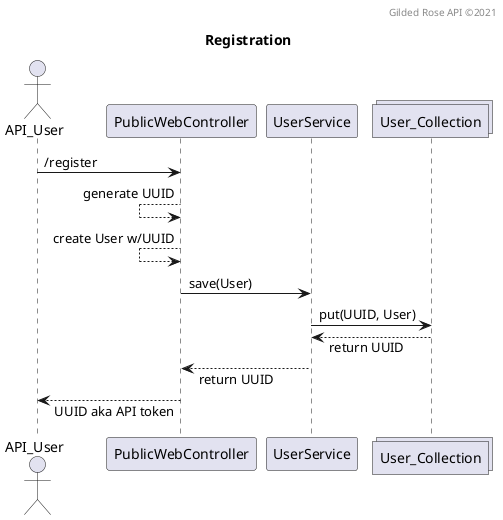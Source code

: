 @startuml
title Registration
header Gilded Rose API ©2021
skinparam responseMessageBelowArrow true

actor API_User
participant PublicWebController
participant UserService
collections User_Collection

API_User -> PublicWebController : /register
PublicWebController <-- PublicWebController : generate UUID
PublicWebController <-- PublicWebController : create User w/UUID
PublicWebController -> UserService : save(User)
UserService -> User_Collection : put(UUID, User)
UserService <-- User_Collection : return UUID
PublicWebController <-- UserService : return UUID
API_User <-- PublicWebController : UUID aka API token
@enduml
